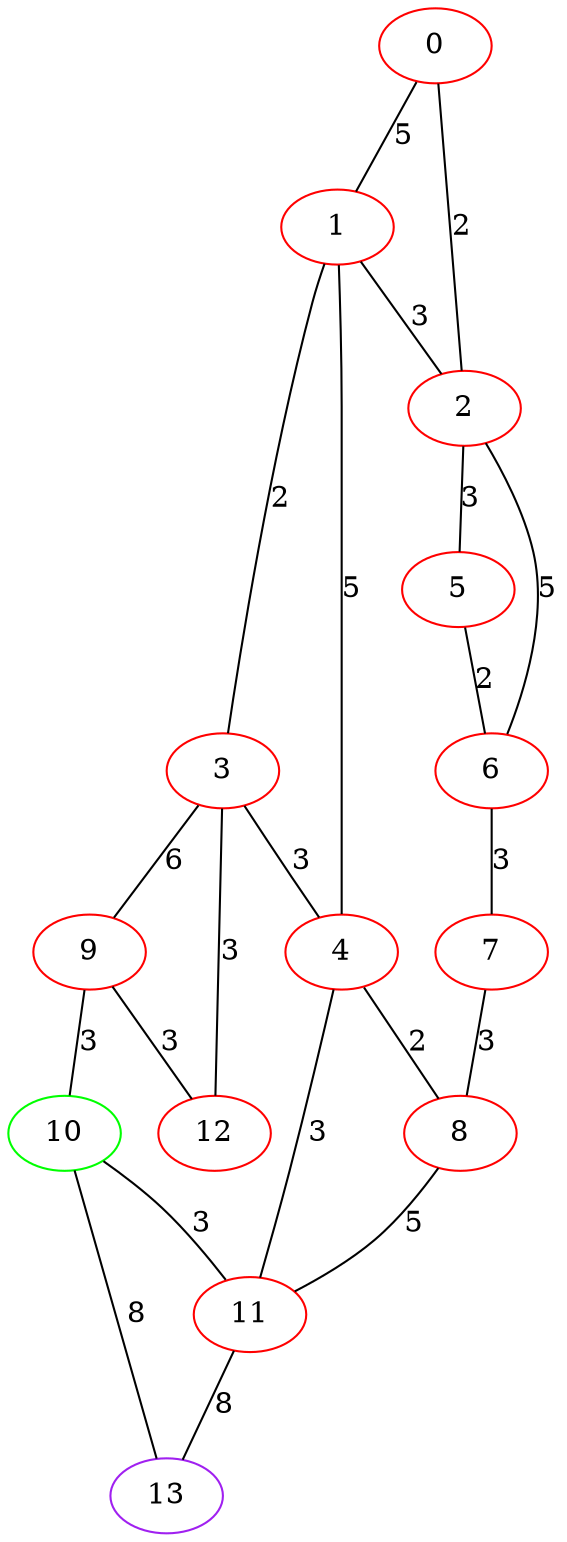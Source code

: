 graph "" {
0 [color=red, weight=1];
1 [color=red, weight=1];
2 [color=red, weight=1];
3 [color=red, weight=1];
4 [color=red, weight=1];
5 [color=red, weight=1];
6 [color=red, weight=1];
7 [color=red, weight=1];
8 [color=red, weight=1];
9 [color=red, weight=1];
10 [color=green, weight=2];
11 [color=red, weight=1];
12 [color=red, weight=1];
13 [color=purple, weight=4];
0 -- 1  [key=0, label=5];
0 -- 2  [key=0, label=2];
1 -- 2  [key=0, label=3];
1 -- 3  [key=0, label=2];
1 -- 4  [key=0, label=5];
2 -- 5  [key=0, label=3];
2 -- 6  [key=0, label=5];
3 -- 4  [key=0, label=3];
3 -- 12  [key=0, label=3];
3 -- 9  [key=0, label=6];
4 -- 8  [key=0, label=2];
4 -- 11  [key=0, label=3];
5 -- 6  [key=0, label=2];
6 -- 7  [key=0, label=3];
7 -- 8  [key=0, label=3];
8 -- 11  [key=0, label=5];
9 -- 10  [key=0, label=3];
9 -- 12  [key=0, label=3];
10 -- 11  [key=0, label=3];
10 -- 13  [key=0, label=8];
11 -- 13  [key=0, label=8];
}
